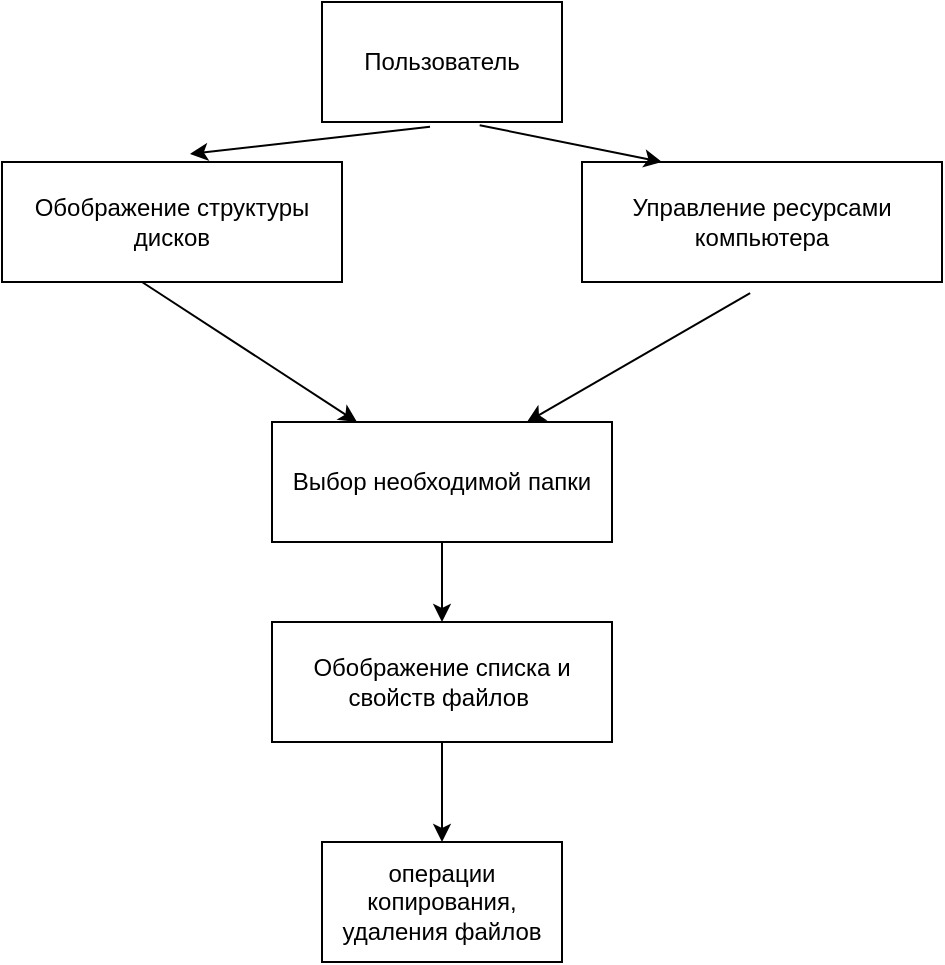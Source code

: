 <mxfile version="16.0.2" type="device"><diagram id="4JoO9OXvGwjBPNKIoMqH" name="Страница 1"><mxGraphModel dx="1038" dy="649" grid="1" gridSize="10" guides="1" tooltips="1" connect="1" arrows="1" fold="1" page="1" pageScale="1" pageWidth="827" pageHeight="1169" math="0" shadow="0"><root><mxCell id="0"/><mxCell id="1" parent="0"/><mxCell id="3qnW2YR5OzB3dqw3ICKf-2" value="Обображение структуры дисков" style="rounded=0;whiteSpace=wrap;html=1;" vertex="1" parent="1"><mxGeometry x="160" y="80" width="170" height="60" as="geometry"/></mxCell><mxCell id="3qnW2YR5OzB3dqw3ICKf-3" value="Выбор необходимой папки" style="rounded=0;whiteSpace=wrap;html=1;" vertex="1" parent="1"><mxGeometry x="295" y="210" width="170" height="60" as="geometry"/></mxCell><mxCell id="3qnW2YR5OzB3dqw3ICKf-4" value="Управление ресурсами компьютера" style="rounded=0;whiteSpace=wrap;html=1;" vertex="1" parent="1"><mxGeometry x="450" y="80" width="180" height="60" as="geometry"/></mxCell><mxCell id="3qnW2YR5OzB3dqw3ICKf-5" value="" style="endArrow=classic;html=1;rounded=0;entryX=0.25;entryY=0;entryDx=0;entryDy=0;" edge="1" parent="1" target="3qnW2YR5OzB3dqw3ICKf-3"><mxGeometry width="50" height="50" relative="1" as="geometry"><mxPoint x="230" y="140" as="sourcePoint"/><mxPoint x="170" y="180" as="targetPoint"/><Array as="points"><mxPoint x="230" y="140"/></Array></mxGeometry></mxCell><mxCell id="3qnW2YR5OzB3dqw3ICKf-8" value="Пользователь" style="rounded=0;whiteSpace=wrap;html=1;" vertex="1" parent="1"><mxGeometry x="320" width="120" height="60" as="geometry"/></mxCell><mxCell id="3qnW2YR5OzB3dqw3ICKf-9" value="" style="endArrow=classic;html=1;rounded=0;entryX=0.553;entryY=-0.067;entryDx=0;entryDy=0;entryPerimeter=0;exitX=0.45;exitY=1.04;exitDx=0;exitDy=0;exitPerimeter=0;" edge="1" parent="1" source="3qnW2YR5OzB3dqw3ICKf-8" target="3qnW2YR5OzB3dqw3ICKf-2"><mxGeometry width="50" height="50" relative="1" as="geometry"><mxPoint x="390" y="340" as="sourcePoint"/><mxPoint x="440" y="290" as="targetPoint"/></mxGeometry></mxCell><mxCell id="3qnW2YR5OzB3dqw3ICKf-10" value="" style="endArrow=classic;html=1;rounded=0;exitX=0.5;exitY=1;exitDx=0;exitDy=0;" edge="1" parent="1" target="3qnW2YR5OzB3dqw3ICKf-11"><mxGeometry width="50" height="50" relative="1" as="geometry"><mxPoint x="380" y="270" as="sourcePoint"/><mxPoint x="655" y="320" as="targetPoint"/></mxGeometry></mxCell><mxCell id="3qnW2YR5OzB3dqw3ICKf-11" value="Обображение списка и свойств файлов&amp;nbsp;" style="rounded=0;whiteSpace=wrap;html=1;" vertex="1" parent="1"><mxGeometry x="295" y="310" width="170" height="60" as="geometry"/></mxCell><mxCell id="3qnW2YR5OzB3dqw3ICKf-13" value="" style="endArrow=classic;html=1;rounded=0;exitX=0.657;exitY=1.027;exitDx=0;exitDy=0;exitPerimeter=0;" edge="1" parent="1" source="3qnW2YR5OzB3dqw3ICKf-8"><mxGeometry width="50" height="50" relative="1" as="geometry"><mxPoint x="390" y="330" as="sourcePoint"/><mxPoint x="490" y="80" as="targetPoint"/></mxGeometry></mxCell><mxCell id="3qnW2YR5OzB3dqw3ICKf-14" value="" style="endArrow=classic;html=1;rounded=0;exitX=0.467;exitY=1.093;exitDx=0;exitDy=0;exitPerimeter=0;entryX=0.75;entryY=0;entryDx=0;entryDy=0;" edge="1" parent="1" source="3qnW2YR5OzB3dqw3ICKf-4" target="3qnW2YR5OzB3dqw3ICKf-3"><mxGeometry width="50" height="50" relative="1" as="geometry"><mxPoint x="390" y="340" as="sourcePoint"/><mxPoint x="440" y="290" as="targetPoint"/></mxGeometry></mxCell><mxCell id="3qnW2YR5OzB3dqw3ICKf-15" value="" style="endArrow=classic;html=1;rounded=0;exitX=0.5;exitY=1;exitDx=0;exitDy=0;" edge="1" parent="1" source="3qnW2YR5OzB3dqw3ICKf-11" target="3qnW2YR5OzB3dqw3ICKf-16"><mxGeometry width="50" height="50" relative="1" as="geometry"><mxPoint x="605" y="370" as="sourcePoint"/><mxPoint x="380" y="440" as="targetPoint"/></mxGeometry></mxCell><mxCell id="3qnW2YR5OzB3dqw3ICKf-16" value="операции копирования, удаления файлов" style="rounded=0;whiteSpace=wrap;html=1;" vertex="1" parent="1"><mxGeometry x="320" y="420" width="120" height="60" as="geometry"/></mxCell></root></mxGraphModel></diagram></mxfile>